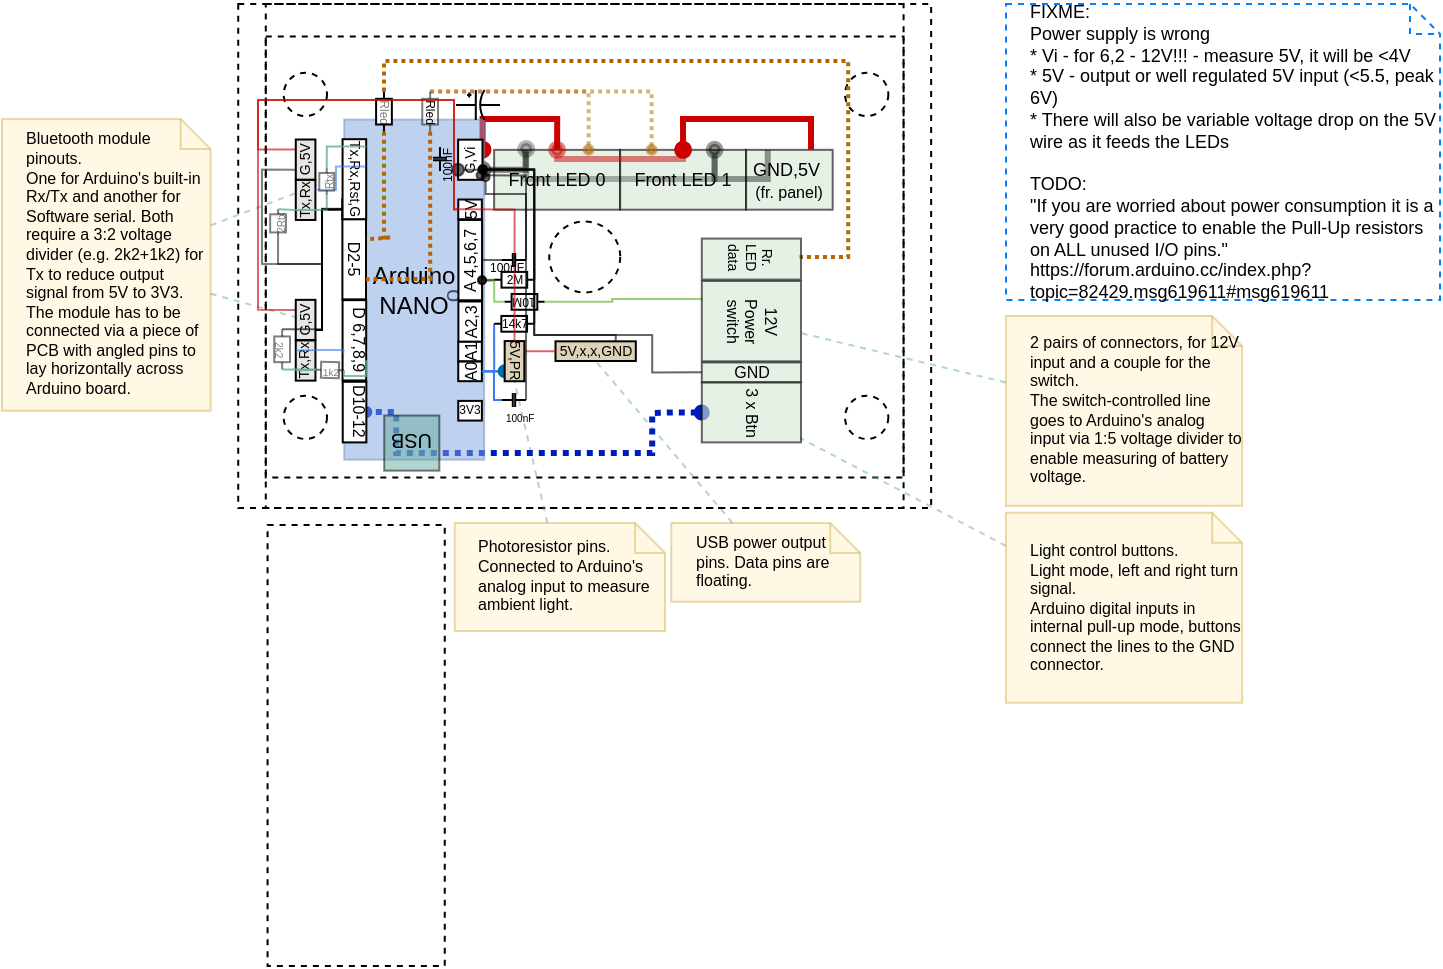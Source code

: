 <mxfile version="11.1.4" type="device"><diagram id="bqsuVgVURw8t9WcjSGgA" name="Page-1"><mxGraphModel dx="650" dy="561" grid="1" gridSize="10" guides="1" tooltips="1" connect="1" arrows="1" fold="1" page="1" pageScale="1" pageWidth="400" pageHeight="300" math="0" shadow="0"><root><mxCell id="0"/><mxCell id="gMBKpRjsZe3khgegW_5v-1" value="Package" style="locked=1;" parent="0"/><mxCell id="gMBKpRjsZe3khgegW_5v-2" value="" style="rounded=0;whiteSpace=wrap;html=1;shadow=0;glass=0;fillColor=none;dashed=1;movable=1;resizable=1;rotatable=1;deletable=1;editable=1;connectable=1;fontStyle=0" parent="gMBKpRjsZe3khgegW_5v-1" vertex="1"><mxGeometry x="158.113" y="40.002" width="346.456" height="251.968" as="geometry"/></mxCell><mxCell id="gMBKpRjsZe3khgegW_5v-3" value="" style="rounded=0;whiteSpace=wrap;html=1;shadow=0;glass=0;fillColor=none;dashed=1;movable=1;resizable=1;rotatable=1;deletable=1;editable=1;connectable=1;fontStyle=0" parent="gMBKpRjsZe3khgegW_5v-1" vertex="1"><mxGeometry x="171.89" y="56.25" width="318.897" height="220.472" as="geometry"/></mxCell><mxCell id="gMBKpRjsZe3khgegW_5v-4" value="" style="rounded=0;whiteSpace=wrap;html=1;shadow=0;glass=0;fillColor=none;dashed=1;movable=1;resizable=1;rotatable=1;deletable=1;editable=1;connectable=1;fontStyle=0" parent="gMBKpRjsZe3khgegW_5v-1" vertex="1"><mxGeometry x="171.89" y="40" width="318.9" height="251.968" as="geometry"/></mxCell><mxCell id="gMBKpRjsZe3khgegW_5v-5" value="" style="ellipse;whiteSpace=wrap;html=1;aspect=fixed;fontSize=10;dashed=1;fillColor=none;" parent="gMBKpRjsZe3khgegW_5v-1" vertex="1"><mxGeometry x="313.621" y="148.736" width="35.496" height="35.49" as="geometry"/></mxCell><mxCell id="gMBKpRjsZe3khgegW_5v-6" value="" style="ellipse;whiteSpace=wrap;html=1;aspect=fixed;fontSize=10;dashed=1;fillColor=none;" parent="gMBKpRjsZe3khgegW_5v-1" vertex="1"><mxGeometry x="180.841" y="235.85" width="21.653" height="21.64" as="geometry"/></mxCell><mxCell id="gMBKpRjsZe3khgegW_5v-7" value="" style="ellipse;whiteSpace=wrap;html=1;aspect=fixed;fontSize=10;dashed=1;fillColor=none;" parent="gMBKpRjsZe3khgegW_5v-1" vertex="1"><mxGeometry x="461.516" y="235.852" width="21.653" height="21.64" as="geometry"/></mxCell><mxCell id="gMBKpRjsZe3khgegW_5v-8" value="" style="ellipse;whiteSpace=wrap;html=1;aspect=fixed;fontSize=10;dashed=1;fillColor=none;" parent="gMBKpRjsZe3khgegW_5v-1" vertex="1"><mxGeometry x="461.518" y="74.375" width="21.653" height="21.64" as="geometry"/></mxCell><mxCell id="gMBKpRjsZe3khgegW_5v-9" value="" style="ellipse;whiteSpace=wrap;html=1;aspect=fixed;fontSize=10;dashed=1;fillColor=none;" parent="gMBKpRjsZe3khgegW_5v-1" vertex="1"><mxGeometry x="180.841" y="74.377" width="21.653" height="21.64" as="geometry"/></mxCell><mxCell id="gMBKpRjsZe3khgegW_5v-10" value="" style="rounded=0;whiteSpace=wrap;html=1;shadow=0;glass=0;fillColor=none;dashed=1;movable=1;resizable=1;rotatable=1;deletable=1;editable=1;connectable=1;fontStyle=0" parent="gMBKpRjsZe3khgegW_5v-1" vertex="1"><mxGeometry x="172.79" y="300.47" width="88.59" height="220.47" as="geometry"/></mxCell><mxCell id="gMBKpRjsZe3khgegW_5v-11" value="Labels" style="" parent="0"/><mxCell id="gMBKpRjsZe3khgegW_5v-12" value="FIXME:&lt;br&gt;Power supply is wrong&lt;br&gt;* Vi - for 6,2 - 12V!!! - measure 5V, it will be &amp;lt;4V&lt;br&gt;* 5V - output or well regulated 5V input (&amp;lt;5.5, peak 6V)&lt;br&gt;* There will also be variable voltage drop on the 5V wire as it feeds the LEDs&lt;br&gt;&lt;br&gt;TODO:&lt;br style=&quot;font-size: 9px&quot;&gt;&quot;If you are worried about power consumption it is a very good practice to enable the Pull-Up resistors on ALL unused I/O pins.&quot;&lt;br style=&quot;font-size: 9px&quot;&gt;https://forum.arduino.cc/index.php?topic=82429.msg619611#msg619611" style="shape=note;size=15;align=left;spacingLeft=10;html=1;whiteSpace=wrap;shadow=0;glass=0;dashed=1;strokeColor=#007FFF;fillColor=none;fontSize=9;" parent="gMBKpRjsZe3khgegW_5v-11" vertex="1"><mxGeometry x="542" y="40" width="217" height="148" as="geometry"/></mxCell><mxCell id="gMBKpRjsZe3khgegW_5v-13" value="&lt;div style=&quot;font-size: 8px&quot;&gt;&lt;font style=&quot;font-size: 8px&quot;&gt;Bluetooth module pinouts.&lt;/font&gt;&lt;/div&gt;&lt;div style=&quot;font-size: 8px&quot;&gt;&lt;font style=&quot;font-size: 8px&quot;&gt;One for Arduino's built-in Rx/Tx and another for Software serial. Both require a 3:2 voltage divider (e.g. 2k2+1k2) for Tx to reduce output signal from 5V to 3V3.&lt;/font&gt;&lt;/div&gt;&lt;div style=&quot;font-size: 8px&quot;&gt;&lt;font style=&quot;font-size: 8px&quot;&gt;The module has to be connected via a piece of PCB with angled pins to lay horizontally across Arduino board.&lt;br&gt;&lt;/font&gt;&lt;/div&gt;" style="shape=note;size=15;align=left;spacingLeft=10;html=1;whiteSpace=wrap;fillColor=#fff2cc;fontSize=5;opacity=50;strokeColor=#d6b656;" parent="gMBKpRjsZe3khgegW_5v-11" vertex="1"><mxGeometry x="40.0" y="97.558" width="104.32" height="145.863" as="geometry"/></mxCell><mxCell id="gMBKpRjsZe3khgegW_5v-14" value="" style="edgeStyle=none;endArrow=none;dashed=1;html=1;strokeColor=#67AB9F;fontSize=5;opacity=50;entryX=0;entryY=1;entryDx=0;entryDy=0;" parent="gMBKpRjsZe3khgegW_5v-11" source="gMBKpRjsZe3khgegW_5v-13" edge="1"><mxGeometry x="1" relative="1" as="geometry"><mxPoint x="206.577" y="127.085" as="targetPoint"/></mxGeometry></mxCell><mxCell id="gMBKpRjsZe3khgegW_5v-15" value="" style="edgeStyle=none;endArrow=none;dashed=1;html=1;strokeColor=#67AB9F;fontSize=5;opacity=50;" parent="gMBKpRjsZe3khgegW_5v-11" source="gMBKpRjsZe3khgegW_5v-13" target="gMBKpRjsZe3khgegW_5v-85" edge="1"><mxGeometry x="1" relative="1" as="geometry"><mxPoint x="206.559" y="207.564" as="targetPoint"/></mxGeometry></mxCell><mxCell id="gMBKpRjsZe3khgegW_5v-16" value="&lt;div style=&quot;font-size: 8px&quot;&gt;&lt;font style=&quot;font-size: 8px&quot;&gt;USB power output pins. Data pins are &lt;/font&gt;&lt;font style=&quot;font-size: 8px&quot;&gt;&lt;font style=&quot;font-size: 8px&quot;&gt;floating. &lt;/font&gt;&lt;/font&gt;&lt;/div&gt;" style="shape=note;size=15;align=left;spacingLeft=10;html=1;whiteSpace=wrap;fillColor=#fff2cc;fontSize=5;opacity=50;strokeColor=#d6b656;" parent="gMBKpRjsZe3khgegW_5v-11" vertex="1"><mxGeometry x="374.64" y="299.5" width="94.48" height="39.37" as="geometry"/></mxCell><mxCell id="gMBKpRjsZe3khgegW_5v-17" value="" style="edgeStyle=none;endArrow=none;dashed=1;html=1;strokeColor=#67AB9F;fontSize=5;opacity=50;entryX=0.5;entryY=0;entryDx=0;entryDy=0;" parent="gMBKpRjsZe3khgegW_5v-11" source="gMBKpRjsZe3khgegW_5v-16" target="gMBKpRjsZe3khgegW_5v-90" edge="1"><mxGeometry x="1" relative="1" as="geometry"><mxPoint x="216.401" y="217.406" as="targetPoint"/><mxPoint x="154.163" y="189.475" as="sourcePoint"/></mxGeometry></mxCell><mxCell id="gMBKpRjsZe3khgegW_5v-18" value="&lt;font style=&quot;font-size: 8px&quot;&gt;Photoresistor pins. &lt;/font&gt;&lt;br&gt;&lt;font style=&quot;font-size: 8px&quot;&gt;Connected to Arduino's analog input to measure ambient light.&lt;/font&gt;" style="shape=note;size=15;align=left;spacingLeft=10;html=1;whiteSpace=wrap;fillColor=#fff2cc;fontSize=5;opacity=50;strokeColor=#d6b656;" parent="gMBKpRjsZe3khgegW_5v-11" vertex="1"><mxGeometry x="266.38" y="299.5" width="105.12" height="53.96" as="geometry"/></mxCell><mxCell id="gMBKpRjsZe3khgegW_5v-19" value="" style="edgeStyle=none;endArrow=none;dashed=1;html=1;strokeColor=#67AB9F;fontSize=5;opacity=50;entryX=0;entryY=0.5;entryDx=0;entryDy=0;" parent="gMBKpRjsZe3khgegW_5v-11" source="gMBKpRjsZe3khgegW_5v-18" target="gMBKpRjsZe3khgegW_5v-80" edge="1"><mxGeometry x="1" relative="1" as="geometry"><mxPoint x="346.667" y="228.349" as="targetPoint"/><mxPoint x="401.794" y="309.342" as="sourcePoint"/></mxGeometry></mxCell><mxCell id="gMBKpRjsZe3khgegW_5v-20" value="&lt;div&gt;&lt;font style=&quot;font-size: 8px&quot;&gt;2 pairs of connectors, for 12V input and a couple for the switch.&lt;/font&gt;&lt;/div&gt;&lt;div&gt;&lt;font style=&quot;font-size: 8px&quot;&gt;The switch-controlled line goes to Arduino's analog input via 1:5 voltage divider to enable measuring of battery voltage.&lt;br&gt;&lt;/font&gt;&lt;/div&gt;" style="shape=note;size=15;align=left;spacingLeft=10;html=1;whiteSpace=wrap;fillColor=#fff2cc;fontSize=8;opacity=50;strokeColor=#d6b656;" parent="gMBKpRjsZe3khgegW_5v-11" vertex="1"><mxGeometry x="541.965" y="195.98" width="118.11" height="94.93" as="geometry"/></mxCell><mxCell id="gMBKpRjsZe3khgegW_5v-21" value="" style="edgeStyle=none;endArrow=none;dashed=1;html=1;strokeColor=#67AB9F;fontSize=5;opacity=50;" parent="gMBKpRjsZe3khgegW_5v-11" source="gMBKpRjsZe3khgegW_5v-20" target="gMBKpRjsZe3khgegW_5v-50" edge="1"><mxGeometry x="1" relative="1" as="geometry"><mxPoint x="426.004" y="176.298" as="targetPoint"/><mxPoint x="341.17" y="99.298" as="sourcePoint"/></mxGeometry></mxCell><mxCell id="gMBKpRjsZe3khgegW_5v-22" value="&lt;div&gt;Light control buttons.&lt;/div&gt;&lt;div&gt;Light mode, left and right turn signal.&lt;/div&gt;&lt;div&gt;Arduino digital inputs in internal pull-up mode, buttons connect the lines to the GND connector.&lt;br&gt;&lt;/div&gt;" style="shape=note;size=15;align=left;spacingLeft=10;html=1;whiteSpace=wrap;fillColor=#fff2cc;fontSize=8;opacity=50;strokeColor=#d6b656;" parent="gMBKpRjsZe3khgegW_5v-11" vertex="1"><mxGeometry x="541.965" y="294.405" width="118.11" height="94.93" as="geometry"/></mxCell><mxCell id="gMBKpRjsZe3khgegW_5v-23" value="" style="edgeStyle=none;endArrow=none;dashed=1;html=1;strokeColor=#67AB9F;fontSize=5;opacity=50;" parent="gMBKpRjsZe3khgegW_5v-11" source="gMBKpRjsZe3khgegW_5v-22" target="gMBKpRjsZe3khgegW_5v-49" edge="1"><mxGeometry x="1" relative="1" as="geometry"><mxPoint x="426.004" y="301.696" as="targetPoint"/><mxPoint x="341.17" y="197.723" as="sourcePoint"/></mxGeometry></mxCell><mxCell id="gMBKpRjsZe3khgegW_5v-24" style="" parent="0"/><mxCell id="gMBKpRjsZe3khgegW_5v-25" value="Front LED 0" style="rounded=0;whiteSpace=wrap;html=1;rotation=0;fontSize=9;opacity=60;fillColor=#D5E8D4;" parent="gMBKpRjsZe3khgegW_5v-24" vertex="1"><mxGeometry x="286.06" y="112.93" width="62.992" height="29.921" as="geometry"/></mxCell><mxCell id="gMBKpRjsZe3khgegW_5v-26" value="Front LED 1" style="rounded=0;whiteSpace=wrap;html=1;rotation=0;fontSize=9;opacity=60;fillColor=#D5E8D4;" parent="gMBKpRjsZe3khgegW_5v-24" vertex="1"><mxGeometry x="349.05" y="112.93" width="62.992" height="29.921" as="geometry"/></mxCell><mxCell id="gMBKpRjsZe3khgegW_5v-27" value="&lt;font style=&quot;font-size: 9px&quot;&gt;&lt;font style=&quot;font-size: 9px&quot;&gt;GND,&lt;/font&gt;5V&amp;nbsp;&lt;/font&gt; &lt;font style=&quot;font-size: 8px&quot;&gt;(fr. panel)&lt;/font&gt;" style="rounded=0;whiteSpace=wrap;html=1;rotation=0;fontSize=9;opacity=60;fillColor=#D5E8D4;" parent="gMBKpRjsZe3khgegW_5v-24" vertex="1"><mxGeometry x="412.042" y="112.92" width="43.307" height="29.921" as="geometry"/></mxCell><mxCell id="gMBKpRjsZe3khgegW_5v-28" style="edgeStyle=orthogonalEdgeStyle;rounded=0;orthogonalLoop=1;jettySize=auto;html=1;exitX=0.25;exitY=0;exitDx=0;exitDy=0;endArrow=oval;endFill=1;strokeColor=#000000;fontSize=10;entryX=0.25;entryY=1;entryDx=0;entryDy=0;opacity=50;strokeWidth=3;" parent="gMBKpRjsZe3khgegW_5v-24" source="gMBKpRjsZe3khgegW_5v-25" target="gMBKpRjsZe3khgegW_5v-45" edge="1"><mxGeometry relative="1" as="geometry"><mxPoint x="235.102" y="72.222" as="targetPoint"/><mxPoint x="264.723" y="98.144" as="sourcePoint"/><Array as="points"><mxPoint x="302.11" y="122.5"/></Array></mxGeometry></mxCell><mxCell id="gMBKpRjsZe3khgegW_5v-29" value="" style="edgeStyle=orthogonalEdgeStyle;rounded=0;orthogonalLoop=1;jettySize=auto;html=1;endArrow=oval;endFill=1;fillColor=#f8cecc;strokeColor=#CC0000;entryX=0.75;entryY=1;entryDx=0;entryDy=0;exitX=0.5;exitY=0;exitDx=0;exitDy=0;strokeWidth=3;" parent="gMBKpRjsZe3khgegW_5v-24" source="gMBKpRjsZe3khgegW_5v-25" target="gMBKpRjsZe3khgegW_5v-45" edge="1"><mxGeometry relative="1" as="geometry"><mxPoint x="294.997" y="2.729" as="targetPoint"/><mxPoint x="262.4" y="108.2" as="sourcePoint"/><Array as="points"><mxPoint x="317.11" y="97.5"/><mxPoint x="280.11" y="97.5"/></Array></mxGeometry></mxCell><mxCell id="gMBKpRjsZe3khgegW_5v-30" style="edgeStyle=orthogonalEdgeStyle;rounded=0;orthogonalLoop=1;jettySize=auto;html=1;exitX=0.5;exitY=1;exitDx=0;exitDy=0;entryX=0.5;entryY=1;entryDx=0;entryDy=0;startArrow=oval;startFill=1;endArrow=oval;endFill=1;fillColor=#0050ef;strokeColor=#001DBC;strokeWidth=3;endSize=3;startSize=5;dashed=1;dashPattern=1 1;" parent="gMBKpRjsZe3khgegW_5v-24" source="gMBKpRjsZe3khgegW_5v-49" target="gMBKpRjsZe3khgegW_5v-41" edge="1"><mxGeometry relative="1" as="geometry"><mxPoint x="1002.37" y="390.7" as="sourcePoint"/><mxPoint x="348.565" y="133.2" as="targetPoint"/><Array as="points"><mxPoint x="376.11" y="244.5"/><mxPoint x="365.11" y="244.5"/><mxPoint x="365.11" y="264.5"/><mxPoint x="237.11" y="264.5"/><mxPoint x="237.11" y="244.5"/><mxPoint x="222.11" y="244.5"/></Array></mxGeometry></mxCell><mxCell id="gMBKpRjsZe3khgegW_5v-31" style="edgeStyle=orthogonalEdgeStyle;rounded=0;orthogonalLoop=1;jettySize=auto;html=1;exitX=0.5;exitY=1;exitDx=0;exitDy=0;endArrow=oval;endFill=1;strokeColor=#006EAF;fontSize=9;fillColor=#1ba1e2;entryX=0.25;entryY=0;entryDx=0;entryDy=0;" parent="gMBKpRjsZe3khgegW_5v-24" source="gMBKpRjsZe3khgegW_5v-37" target="gMBKpRjsZe3khgegW_5v-80" edge="1"><mxGeometry relative="1" as="geometry"><mxPoint x="370.831" y="109.687" as="sourcePoint"/><mxPoint x="345.907" y="251.95" as="targetPoint"/><Array as="points"><mxPoint x="296.11" y="223.5"/><mxPoint x="297.11" y="223.5"/></Array></mxGeometry></mxCell><mxCell id="gMBKpRjsZe3khgegW_5v-32" style="edgeStyle=orthogonalEdgeStyle;rounded=0;orthogonalLoop=1;jettySize=auto;html=1;endArrow=none;endFill=0;strokeColor=#97D077;fontSize=10;entryX=0.25;entryY=1;entryDx=0;entryDy=0;exitX=0;exitY=0.5;exitDx=0;exitDy=0;exitPerimeter=0;" parent="gMBKpRjsZe3khgegW_5v-24" source="gMBKpRjsZe3khgegW_5v-54" target="gMBKpRjsZe3khgegW_5v-50" edge="1"><mxGeometry relative="1" as="geometry"><mxPoint x="392.474" y="157.308" as="targetPoint"/><mxPoint x="412.557" y="169.599" as="sourcePoint"/><Array as="points"><mxPoint x="345.11" y="188.5"/><mxPoint x="345.11" y="187.5"/></Array></mxGeometry></mxCell><mxCell id="gMBKpRjsZe3khgegW_5v-33" value="" style="edgeStyle=orthogonalEdgeStyle;rounded=0;orthogonalLoop=1;jettySize=auto;html=1;startArrow=none;startFill=0;endArrow=none;endFill=0;entryX=0;entryY=0.5;entryDx=0;entryDy=0;exitX=0.5;exitY=0;exitDx=0;exitDy=0;fillColor=#fad7ac;strokeColor=#b46504;entryPerimeter=0;strokeWidth=2;dashed=1;dashPattern=1 1;" parent="gMBKpRjsZe3khgegW_5v-24" source="gMBKpRjsZe3khgegW_5v-48" target="gMBKpRjsZe3khgegW_5v-67" edge="1"><mxGeometry relative="1" as="geometry"><mxPoint x="310.34" y="399.03" as="targetPoint"/><Array as="points"><mxPoint x="463.11" y="166.5"/><mxPoint x="463.11" y="68.5"/><mxPoint x="231.11" y="68.5"/></Array></mxGeometry></mxCell><mxCell id="gMBKpRjsZe3khgegW_5v-34" value="o" style="group;rotation=90;" parent="gMBKpRjsZe3khgegW_5v-24" vertex="1" connectable="0"><mxGeometry x="158.111" y="150.769" width="175.028" height="70.137" as="geometry"/></mxCell><mxCell id="gMBKpRjsZe3khgegW_5v-35" value="Arduino NANO" style="rounded=0;whiteSpace=wrap;html=1;fillColor=#7EA6E0;glass=0;strokeColor=#6c8ebf;shadow=0;rotation=0;opacity=50;" parent="gMBKpRjsZe3khgegW_5v-34" vertex="1"><mxGeometry x="53" y="-53" width="70.0" height="170.078" as="geometry"/></mxCell><mxCell id="gMBKpRjsZe3khgegW_5v-36" value="G" style="rounded=0;whiteSpace=wrap;html=1;rotation=90;fontSize=8;flipV=0;direction=west;" parent="gMBKpRjsZe3khgegW_5v-34" vertex="1"><mxGeometry x="53" y="-14" width="9.842" height="11.811" as="geometry"/></mxCell><mxCell id="gMBKpRjsZe3khgegW_5v-37" value="&lt;div style=&quot;font-size: 8px;&quot;&gt;A0&lt;/div&gt;" style="rounded=0;whiteSpace=wrap;html=1;rotation=270;fontSize=8;" parent="gMBKpRjsZe3khgegW_5v-34" vertex="1"><mxGeometry x="111" y="67" width="9.842" height="11.811" as="geometry"/></mxCell><mxCell id="gMBKpRjsZe3khgegW_5v-38" value="&lt;div style=&quot;font-size: 8px;&quot;&gt;5V&lt;/div&gt;" style="rounded=0;whiteSpace=wrap;html=1;rotation=270;fontSize=8;" parent="gMBKpRjsZe3khgegW_5v-34" vertex="1"><mxGeometry x="111" y="-14" width="9.842" height="11.811" as="geometry"/></mxCell><mxCell id="gMBKpRjsZe3khgegW_5v-39" value="USB" style="rounded=0;whiteSpace=wrap;html=1;fontSize=10;rotation=180;fillColor=#67AB9F;opacity=50;" parent="gMBKpRjsZe3khgegW_5v-34" vertex="1"><mxGeometry x="73" y="95" width="27.559" height="27.559" as="geometry"/></mxCell><mxCell id="gMBKpRjsZe3khgegW_5v-40" value="Tx,Rx,Rst,G" style="rounded=0;whiteSpace=wrap;html=1;rotation=90;fontSize=7;flipV=0;direction=west;" parent="gMBKpRjsZe3khgegW_5v-34" vertex="1"><mxGeometry x="38" y="-29" width="40.157" height="11.81" as="geometry"/></mxCell><mxCell id="gMBKpRjsZe3khgegW_5v-41" value="&lt;div style=&quot;font-size: 8px&quot;&gt;D10-12&lt;br&gt;&lt;/div&gt;" style="rounded=0;whiteSpace=wrap;html=1;rotation=90;fontSize=8;flipV=0;direction=west;verticalAlign=bottom;" parent="gMBKpRjsZe3khgegW_5v-34" vertex="1"><mxGeometry x="43" y="87.37" width="30.315" height="11.811" as="geometry"/></mxCell><mxCell id="gMBKpRjsZe3khgegW_5v-42" value="&lt;div style=&quot;font-size: 8px&quot;&gt;D 6,7,8,9&lt;/div&gt;" style="rounded=0;whiteSpace=wrap;html=1;rotation=90;fontSize=8;flipV=0;direction=west;verticalAlign=bottom;" parent="gMBKpRjsZe3khgegW_5v-34" vertex="1"><mxGeometry x="38" y="51.472" width="40.157" height="11.811" as="geometry"/></mxCell><mxCell id="gMBKpRjsZe3khgegW_5v-43" value="&lt;div style=&quot;font-size: 8px;&quot;&gt;D2-5&lt;/div&gt;" style="rounded=0;whiteSpace=wrap;html=1;rotation=90;fontSize=8;flipV=0;direction=west;" parent="gMBKpRjsZe3khgegW_5v-34" vertex="1"><mxGeometry x="38" y="11" width="40.0" height="11.811" as="geometry"/></mxCell><mxCell id="gMBKpRjsZe3khgegW_5v-44" value="&lt;div style=&quot;font-size: 8px&quot;&gt;A1&lt;/div&gt;" style="rounded=0;whiteSpace=wrap;html=1;rotation=270;fontSize=8;" parent="gMBKpRjsZe3khgegW_5v-34" vertex="1"><mxGeometry x="111" y="57" width="9.842" height="11.811" as="geometry"/></mxCell><mxCell id="gMBKpRjsZe3khgegW_5v-45" value="&lt;div style=&quot;font-size: 7px&quot;&gt;&lt;font style=&quot;font-size: 7px&quot;&gt;&lt;font style=&quot;font-size: 7px&quot;&gt;G,&lt;/font&gt;Vi&lt;/font&gt;&lt;/div&gt;" style="rounded=0;whiteSpace=wrap;html=1;rotation=270;fontSize=8;" parent="gMBKpRjsZe3khgegW_5v-34" vertex="1"><mxGeometry x="106" y="-39" width="20.079" height="12.205" as="geometry"/></mxCell><mxCell id="gMBKpRjsZe3khgegW_5v-46" value="&lt;div style=&quot;font-size: 8px&quot;&gt;A 4,5,6,7&lt;/div&gt;" style="rounded=0;whiteSpace=wrap;html=1;rotation=270;fontSize=8;" parent="gMBKpRjsZe3khgegW_5v-34" vertex="1"><mxGeometry x="95.93" y="11.38" width="40.157" height="11.81" as="geometry"/></mxCell><mxCell id="gMBKpRjsZe3khgegW_5v-47" value="&lt;div&gt;GND&lt;/div&gt;" style="rounded=0;whiteSpace=wrap;html=1;rotation=90;opacity=60;fillColor=#D5E8D4;fontSize=8;flipH=1;direction=west;horizontal=0;" parent="gMBKpRjsZe3khgegW_5v-24" vertex="1"><mxGeometry x="409.782" y="199.356" width="9.842" height="49.606" as="geometry"/></mxCell><mxCell id="gMBKpRjsZe3khgegW_5v-48" value="Rr. LED data" style="rounded=0;whiteSpace=wrap;html=1;rotation=90;fontSize=7;opacity=60;fillColor=#D5E8D4;flipH=1;" parent="gMBKpRjsZe3khgegW_5v-24" vertex="1"><mxGeometry x="404.462" y="142.715" width="20.472" height="49.606" as="geometry"/></mxCell><mxCell id="gMBKpRjsZe3khgegW_5v-49" value="3 x Btn" style="rounded=0;whiteSpace=wrap;html=1;rotation=90;fontSize=8;opacity=60;fillColor=#D5E8D4;flipH=1;" parent="gMBKpRjsZe3khgegW_5v-24" vertex="1"><mxGeometry x="399.742" y="219.432" width="29.921" height="49.606" as="geometry"/></mxCell><mxCell id="gMBKpRjsZe3khgegW_5v-50" value="12V Power switch" style="rounded=0;whiteSpace=wrap;html=1;rotation=90;fontSize=8;opacity=60;fillColor=#D5E8D4;flipH=1;" parent="gMBKpRjsZe3khgegW_5v-24" vertex="1"><mxGeometry x="394.622" y="173.775" width="40.157" height="49.606" as="geometry"/></mxCell><mxCell id="gMBKpRjsZe3khgegW_5v-51" value="" style="edgeStyle=orthogonalEdgeStyle;rounded=0;orthogonalLoop=1;jettySize=auto;html=1;endArrow=oval;endFill=1;fillColor=#f8cecc;strokeColor=#CC0000;entryX=0.5;entryY=0;entryDx=0;entryDy=0;exitX=0.75;exitY=0;exitDx=0;exitDy=0;strokeWidth=3;" parent="gMBKpRjsZe3khgegW_5v-24" source="gMBKpRjsZe3khgegW_5v-27" target="gMBKpRjsZe3khgegW_5v-26" edge="1"><mxGeometry relative="1" as="geometry"><mxPoint x="393.663" y="225.513" as="targetPoint"/><mxPoint x="345.434" y="225.513" as="sourcePoint"/><Array as="points"><mxPoint x="444.11" y="97.5"/><mxPoint x="380.11" y="97.5"/></Array></mxGeometry></mxCell><mxCell id="gMBKpRjsZe3khgegW_5v-52" style="edgeStyle=orthogonalEdgeStyle;rounded=0;orthogonalLoop=1;jettySize=auto;html=1;exitX=0.25;exitY=0;exitDx=0;exitDy=0;endArrow=oval;endFill=1;strokeColor=#000000;fontSize=10;entryX=0.75;entryY=0;entryDx=0;entryDy=0;opacity=40;strokeWidth=3;" parent="gMBKpRjsZe3khgegW_5v-24" source="gMBKpRjsZe3khgegW_5v-27" target="gMBKpRjsZe3khgegW_5v-26" edge="1"><mxGeometry relative="1" as="geometry"><mxPoint x="406.149" y="216.073" as="targetPoint"/><mxPoint x="348.078" y="216.073" as="sourcePoint"/><Array as="points"><mxPoint x="423.11" y="127.5"/><mxPoint x="396.11" y="127.5"/></Array></mxGeometry></mxCell><mxCell id="gMBKpRjsZe3khgegW_5v-53" style="edgeStyle=orthogonalEdgeStyle;rounded=0;orthogonalLoop=1;jettySize=auto;html=1;exitX=0.75;exitY=0;exitDx=0;exitDy=0;endArrow=oval;endFill=1;strokeColor=#000000;fontSize=10;opacity=30;strokeWidth=3;" parent="gMBKpRjsZe3khgegW_5v-24" source="gMBKpRjsZe3khgegW_5v-26" edge="1"><mxGeometry relative="1" as="geometry"><mxPoint x="302.11" y="112.5" as="targetPoint"/><mxPoint x="349.048" y="201.743" as="sourcePoint"/><Array as="points"><mxPoint x="396.11" y="127.5"/><mxPoint x="302.11" y="127.5"/></Array></mxGeometry></mxCell><mxCell id="gMBKpRjsZe3khgegW_5v-54" value="&lt;div style=&quot;font-size: 6px;&quot;&gt;10M&lt;/div&gt;" style="pointerEvents=1;verticalLabelPosition=middle;shadow=0;dashed=0;align=center;fillColor=#ffffff;html=1;verticalAlign=middle;strokeWidth=1;shape=mxgraph.electrical.resistors.resistor_1;rotation=-180;labelPosition=center;fontSize=6;flipV=0;" parent="gMBKpRjsZe3khgegW_5v-24" vertex="1"><mxGeometry x="291.201" y="184.999" width="20.079" height="7.874" as="geometry"/></mxCell><mxCell id="gMBKpRjsZe3khgegW_5v-55" style="edgeStyle=orthogonalEdgeStyle;rounded=0;orthogonalLoop=1;jettySize=auto;html=1;endArrow=none;endFill=0;strokeColor=#97D077;fontSize=10;entryX=0.25;entryY=1;entryDx=0;entryDy=0;exitX=1;exitY=0.5;exitDx=0;exitDy=0;exitPerimeter=0;" parent="gMBKpRjsZe3khgegW_5v-24" source="gMBKpRjsZe3khgegW_5v-54" target="gMBKpRjsZe3khgegW_5v-46" edge="1"><mxGeometry relative="1" as="geometry"><mxPoint x="153.111" y="196.769" as="targetPoint"/><mxPoint x="241.111" y="244.769" as="sourcePoint"/><Array as="points"><mxPoint x="286.11" y="188.5"/><mxPoint x="286.11" y="178.5"/><mxPoint x="280.11" y="178.5"/></Array></mxGeometry></mxCell><mxCell id="gMBKpRjsZe3khgegW_5v-56" value="" style="edgeStyle=orthogonalEdgeStyle;rounded=0;orthogonalLoop=1;jettySize=auto;html=1;startArrow=none;startFill=0;endArrow=oval;endFill=1;entryX=0.75;entryY=0;entryDx=0;entryDy=0;fillColor=#fad7ac;strokeColor=#b46504;exitX=0;exitY=0.5;exitDx=0;exitDy=0;opacity=50;exitPerimeter=0;endSize=4;dashed=1;dashPattern=1 1;strokeWidth=2;" parent="gMBKpRjsZe3khgegW_5v-24" source="gMBKpRjsZe3khgegW_5v-69" target="gMBKpRjsZe3khgegW_5v-25" edge="1"><mxGeometry relative="1" as="geometry"><mxPoint x="453.388" y="147.163" as="targetPoint"/><Array as="points"><mxPoint x="333.11" y="83.5"/></Array><mxPoint x="260.032" y="172.549" as="sourcePoint"/></mxGeometry></mxCell><mxCell id="gMBKpRjsZe3khgegW_5v-57" value="" style="edgeStyle=orthogonalEdgeStyle;rounded=0;orthogonalLoop=1;jettySize=auto;html=1;startArrow=none;startFill=0;endArrow=oval;endFill=1;entryX=0.25;entryY=0;entryDx=0;entryDy=0;fillColor=#fad7ac;strokeColor=#b46504;exitX=0;exitY=0.5;exitDx=0;exitDy=0;opacity=50;exitPerimeter=0;endSize=4;dashed=1;dashPattern=1 1;strokeWidth=2;" parent="gMBKpRjsZe3khgegW_5v-24" source="gMBKpRjsZe3khgegW_5v-69" target="gMBKpRjsZe3khgegW_5v-26" edge="1"><mxGeometry relative="1" as="geometry"><mxPoint x="522.4" y="157.2" as="targetPoint"/><Array as="points"><mxPoint x="365.11" y="83.5"/></Array><mxPoint x="315.442" y="190.616" as="sourcePoint"/></mxGeometry></mxCell><mxCell id="gMBKpRjsZe3khgegW_5v-58" value="&lt;div style=&quot;font-size: 8px&quot;&gt;A2,3&lt;/div&gt;" style="rounded=0;whiteSpace=wrap;html=1;rotation=270;fontSize=8;" parent="gMBKpRjsZe3khgegW_5v-24" vertex="1"><mxGeometry x="264.06" y="192.87" width="20.079" height="11.81" as="geometry"/></mxCell><mxCell id="gMBKpRjsZe3khgegW_5v-59" value="2M" style="pointerEvents=1;verticalLabelPosition=middle;shadow=0;dashed=0;align=center;fillColor=#ffffff;html=1;verticalAlign=middle;strokeWidth=1;shape=mxgraph.electrical.resistors.resistor_1;rotation=0;labelPosition=center;fontSize=6;" parent="gMBKpRjsZe3khgegW_5v-24" vertex="1"><mxGeometry x="286.143" y="173.957" width="20.079" height="7.874" as="geometry"/></mxCell><mxCell id="gMBKpRjsZe3khgegW_5v-60" style="edgeStyle=orthogonalEdgeStyle;rounded=0;orthogonalLoop=1;jettySize=auto;html=1;endArrow=oval;endFill=1;strokeColor=#000000;fontSize=10;entryX=0.25;entryY=1;entryDx=0;entryDy=0;exitX=0;exitY=0.5;exitDx=0;exitDy=0;exitPerimeter=0;opacity=60;endSize=4;" parent="gMBKpRjsZe3khgegW_5v-24" source="gMBKpRjsZe3khgegW_5v-59" target="gMBKpRjsZe3khgegW_5v-46" edge="1"><mxGeometry relative="1" as="geometry"><mxPoint x="253.111" y="327.769" as="targetPoint"/><mxPoint x="294.111" y="274.769" as="sourcePoint"/><Array as="points"><mxPoint x="280.11" y="177.5"/></Array></mxGeometry></mxCell><mxCell id="gMBKpRjsZe3khgegW_5v-61" style="edgeStyle=orthogonalEdgeStyle;rounded=0;orthogonalLoop=1;jettySize=auto;html=1;endArrow=none;endFill=0;strokeColor=#3D7AF5;fontSize=10;entryX=0;entryY=0.5;entryDx=0;entryDy=0;entryPerimeter=0;exitX=0.5;exitY=1;exitDx=0;exitDy=0;" parent="gMBKpRjsZe3khgegW_5v-24" source="gMBKpRjsZe3khgegW_5v-37" target="gMBKpRjsZe3khgegW_5v-63" edge="1"><mxGeometry relative="1" as="geometry"><mxPoint x="273.111" y="134.769" as="targetPoint"/><mxPoint x="522.11" y="166.5" as="sourcePoint"/><Array as="points"><mxPoint x="286.11" y="223.5"/></Array></mxGeometry></mxCell><mxCell id="gMBKpRjsZe3khgegW_5v-62" style="edgeStyle=orthogonalEdgeStyle;rounded=0;orthogonalLoop=1;jettySize=auto;html=1;endArrow=oval;endFill=1;strokeColor=#000000;fontSize=10;entryX=0.25;entryY=0;entryDx=0;entryDy=0;exitX=1;exitY=0.5;exitDx=0;exitDy=0;exitPerimeter=0;opacity=60;" parent="gMBKpRjsZe3khgegW_5v-24" source="gMBKpRjsZe3khgegW_5v-59" target="gMBKpRjsZe3khgegW_5v-45" edge="1"><mxGeometry relative="1" as="geometry"><mxPoint x="248.529" y="138.33" as="targetPoint"/><mxPoint x="237.048" y="135.058" as="sourcePoint"/><Array as="points"><mxPoint x="306.11" y="134.5"/><mxPoint x="306.11" y="122.5"/></Array></mxGeometry></mxCell><mxCell id="gMBKpRjsZe3khgegW_5v-63" value="&lt;div&gt;14k7&lt;/div&gt;" style="pointerEvents=1;verticalLabelPosition=middle;shadow=0;dashed=0;align=center;fillColor=#ffffff;html=1;verticalAlign=middle;strokeWidth=1;shape=mxgraph.electrical.resistors.resistor_1;rotation=0;labelPosition=center;fontSize=6;" parent="gMBKpRjsZe3khgegW_5v-24" vertex="1"><mxGeometry x="286.063" y="195.977" width="20.079" height="7.874" as="geometry"/></mxCell><mxCell id="gMBKpRjsZe3khgegW_5v-64" style="edgeStyle=orthogonalEdgeStyle;rounded=0;orthogonalLoop=1;jettySize=auto;html=1;endArrow=oval;endFill=1;strokeColor=#000000;fontSize=10;entryX=0.25;entryY=1;entryDx=0;entryDy=0;exitX=1;exitY=0.5;exitDx=0;exitDy=0;exitPerimeter=0;opacity=60;endSize=4;" parent="gMBKpRjsZe3khgegW_5v-24" source="gMBKpRjsZe3khgegW_5v-63" target="gMBKpRjsZe3khgegW_5v-45" edge="1"><mxGeometry relative="1" as="geometry"><mxPoint x="337.112" y="197.385" as="targetPoint"/><mxPoint x="325.63" y="194.113" as="sourcePoint"/><Array as="points"><mxPoint x="306.11" y="122.5"/></Array></mxGeometry></mxCell><mxCell id="gMBKpRjsZe3khgegW_5v-65" value="" style="edgeStyle=orthogonalEdgeStyle;rounded=0;orthogonalLoop=1;jettySize=auto;html=1;endArrow=oval;endFill=1;fillColor=#f8cecc;strokeColor=#CC0000;entryX=0.5;entryY=0;entryDx=0;entryDy=0;opacity=50;strokeWidth=3;exitX=0.5;exitY=0;exitDx=0;exitDy=0;" parent="gMBKpRjsZe3khgegW_5v-24" source="gMBKpRjsZe3khgegW_5v-26" target="gMBKpRjsZe3khgegW_5v-25" edge="1"><mxGeometry relative="1" as="geometry"><mxPoint x="408.606" y="90.38" as="targetPoint"/><mxPoint x="384.11" y="102.5" as="sourcePoint"/><Array as="points"><mxPoint x="380.11" y="117.5"/><mxPoint x="317.11" y="117.5"/></Array></mxGeometry></mxCell><mxCell id="gMBKpRjsZe3khgegW_5v-66" value="3V3" style="rounded=0;whiteSpace=wrap;html=1;rotation=90;fontSize=6;horizontal=0;flipV=0;" parent="gMBKpRjsZe3khgegW_5v-24" vertex="1"><mxGeometry x="269.111" y="237.454" width="9.842" height="11.811" as="geometry"/></mxCell><mxCell id="gMBKpRjsZe3khgegW_5v-67" value="&lt;div&gt;Rled&lt;/div&gt;" style="pointerEvents=1;verticalLabelPosition=middle;shadow=0;dashed=0;align=center;fillColor=#ffffff;html=1;verticalAlign=middle;strokeWidth=1;shape=mxgraph.electrical.resistors.resistor_1;rotation=90;labelPosition=center;fontSize=6;textOpacity=50;" parent="gMBKpRjsZe3khgegW_5v-24" vertex="1"><mxGeometry x="220.951" y="89.899" width="20.079" height="7.874" as="geometry"/></mxCell><mxCell id="gMBKpRjsZe3khgegW_5v-68" value="" style="edgeStyle=orthogonalEdgeStyle;rounded=0;orthogonalLoop=1;jettySize=auto;html=1;startArrow=none;startFill=0;endArrow=none;endFill=0;strokeColor=#b46504;entryX=0.75;entryY=1;entryDx=0;entryDy=0;exitX=1;exitY=0.5;exitDx=0;exitDy=0;fillColor=#fad7ac;exitPerimeter=0;strokeWidth=2;dashed=1;dashPattern=1 1;" parent="gMBKpRjsZe3khgegW_5v-24" source="gMBKpRjsZe3khgegW_5v-67" target="gMBKpRjsZe3khgegW_5v-43" edge="1"><mxGeometry relative="1" as="geometry"><mxPoint x="231.859" y="187.517" as="targetPoint"/><mxPoint x="253.873" y="189.679" as="sourcePoint"/><Array as="points"><mxPoint x="234.111" y="156.769"/><mxPoint x="237.111" y="156.769"/></Array></mxGeometry></mxCell><mxCell id="gMBKpRjsZe3khgegW_5v-69" value="Rled" style="pointerEvents=1;verticalLabelPosition=middle;shadow=0;dashed=0;align=center;fillColor=#ffffff;html=1;verticalAlign=middle;strokeWidth=1;shape=mxgraph.electrical.resistors.resistor_1;rotation=90;labelPosition=center;fontSize=6;opacity=50;" parent="gMBKpRjsZe3khgegW_5v-24" vertex="1"><mxGeometry x="244.031" y="89.894" width="20.079" height="7.874" as="geometry"/></mxCell><mxCell id="gMBKpRjsZe3khgegW_5v-70" value="" style="edgeStyle=orthogonalEdgeStyle;rounded=0;orthogonalLoop=1;jettySize=auto;html=1;startArrow=none;startFill=0;endArrow=none;endFill=0;strokeColor=#b46504;entryX=0.25;entryY=1;entryDx=0;entryDy=0;exitX=1;exitY=0.5;exitDx=0;exitDy=0;fillColor=#fad7ac;exitPerimeter=0;dashed=1;dashPattern=1 1;strokeWidth=2;" parent="gMBKpRjsZe3khgegW_5v-24" source="gMBKpRjsZe3khgegW_5v-69" target="gMBKpRjsZe3khgegW_5v-43" edge="1"><mxGeometry relative="1" as="geometry"><mxPoint x="306.139" y="152.516" as="targetPoint"/><mxPoint x="619.45" y="50.725" as="sourcePoint"/><Array as="points"><mxPoint x="246.11" y="177.5"/><mxPoint x="247.11" y="177.5"/></Array></mxGeometry></mxCell><mxCell id="gMBKpRjsZe3khgegW_5v-71" value="" style="edgeStyle=orthogonalEdgeStyle;rounded=0;orthogonalLoop=1;jettySize=auto;html=1;endArrow=none;endFill=0;fillColor=#f8cecc;strokeColor=#CC0000;entryX=0.25;entryY=1;entryDx=0;entryDy=0;exitX=0.5;exitY=0;exitDx=0;exitDy=0;opacity=60;" parent="gMBKpRjsZe3khgegW_5v-24" source="gMBKpRjsZe3khgegW_5v-38" target="gMBKpRjsZe3khgegW_5v-74" edge="1"><mxGeometry relative="1" as="geometry"><mxPoint x="277.969" y="152.517" as="targetPoint"/><mxPoint x="386.238" y="215.667" as="sourcePoint"/><Array as="points"><mxPoint x="266" y="143"/><mxPoint x="266" y="88"/><mxPoint x="168" y="88"/><mxPoint x="168" y="113"/></Array></mxGeometry></mxCell><mxCell id="gMBKpRjsZe3khgegW_5v-72" value="Tx,Rx" style="rounded=0;whiteSpace=wrap;html=1;rotation=270;fontSize=7;flipV=0;direction=west;fillColor=#E6E6E6;" parent="gMBKpRjsZe3khgegW_5v-24" vertex="1"><mxGeometry x="181.753" y="133.032" width="20.079" height="9.811" as="geometry"/></mxCell><mxCell id="gMBKpRjsZe3khgegW_5v-73" value="" style="edgeStyle=orthogonalEdgeStyle;rounded=0;orthogonalLoop=1;jettySize=auto;html=1;endArrow=none;endFill=0;fillColor=#f8cecc;strokeColor=#CC0000;entryX=0.5;entryY=0;entryDx=0;entryDy=0;exitX=0.25;exitY=1;exitDx=0;exitDy=0;opacity=60;" parent="gMBKpRjsZe3khgegW_5v-24" source="gMBKpRjsZe3khgegW_5v-85" target="gMBKpRjsZe3khgegW_5v-38" edge="1"><mxGeometry relative="1" as="geometry"><mxPoint x="70.746" y="127.78" as="targetPoint"/><mxPoint x="186.89" y="190.23" as="sourcePoint"/><Array as="points"><mxPoint x="168" y="193"/><mxPoint x="168" y="88"/><mxPoint x="266" y="88"/><mxPoint x="266" y="143"/></Array></mxGeometry></mxCell><mxCell id="gMBKpRjsZe3khgegW_5v-74" value="G,5V" style="rounded=0;whiteSpace=wrap;html=1;rotation=270;fontSize=7;flipV=0;direction=west;fillColor=#E6E6E6;" parent="gMBKpRjsZe3khgegW_5v-24" vertex="1"><mxGeometry x="181.758" y="112.889" width="20.079" height="9.811" as="geometry"/></mxCell><mxCell id="gMBKpRjsZe3khgegW_5v-75" style="edgeStyle=orthogonalEdgeStyle;rounded=0;orthogonalLoop=1;jettySize=auto;html=1;endArrow=none;endFill=0;strokeColor=#000000;fontSize=10;entryX=0.122;entryY=-0.008;entryDx=0;entryDy=0;exitX=0.75;exitY=1;exitDx=0;exitDy=0;entryPerimeter=0;opacity=50;" parent="gMBKpRjsZe3khgegW_5v-24" source="gMBKpRjsZe3khgegW_5v-74" target="gMBKpRjsZe3khgegW_5v-40" edge="1"><mxGeometry relative="1" as="geometry"><mxPoint x="79.373" y="157.791" as="targetPoint"/><mxPoint x="129.938" y="152.264" as="sourcePoint"/><Array as="points"><mxPoint x="170" y="123"/><mxPoint x="170" y="170"/><mxPoint x="200" y="170"/><mxPoint x="200" y="143"/></Array></mxGeometry></mxCell><mxCell id="gMBKpRjsZe3khgegW_5v-76" style="edgeStyle=orthogonalEdgeStyle;rounded=0;orthogonalLoop=1;jettySize=auto;html=1;endArrow=none;endFill=0;strokeColor=#000000;fontSize=10;entryX=0.75;entryY=0;entryDx=0;entryDy=0;exitX=0.5;exitY=0;exitDx=0;exitDy=0;" parent="gMBKpRjsZe3khgegW_5v-24" source="gMBKpRjsZe3khgegW_5v-36" target="gMBKpRjsZe3khgegW_5v-85" edge="1"><mxGeometry relative="1" as="geometry"><mxPoint x="136.372" y="219.65" as="targetPoint"/><mxPoint x="137.37" y="142.684" as="sourcePoint"/><Array as="points"><mxPoint x="200" y="143"/><mxPoint x="200" y="203"/></Array></mxGeometry></mxCell><mxCell id="gMBKpRjsZe3khgegW_5v-78" value="" style="edgeStyle=orthogonalEdgeStyle;rounded=0;orthogonalLoop=1;jettySize=auto;html=1;endArrow=none;endFill=0;fillColor=#f8cecc;strokeColor=#3D7AF5;entryX=0.25;entryY=0;entryDx=0;entryDy=0;exitX=0.661;exitY=0.989;exitDx=0;exitDy=0;opacity=60;exitPerimeter=0;" parent="gMBKpRjsZe3khgegW_5v-24" source="gMBKpRjsZe3khgegW_5v-40" target="gMBKpRjsZe3khgegW_5v-72" edge="1"><mxGeometry relative="1" as="geometry"><mxPoint x="138.421" y="122.163" as="targetPoint"/><mxPoint x="150.827" y="137.104" as="sourcePoint"/><Array as="points"><mxPoint x="207" y="121"/><mxPoint x="207" y="133"/></Array></mxGeometry></mxCell><mxCell id="gMBKpRjsZe3khgegW_5v-79" style="edgeStyle=orthogonalEdgeStyle;rounded=0;orthogonalLoop=1;jettySize=auto;html=1;endArrow=oval;endFill=1;strokeColor=#000000;fontSize=10;entryX=0.25;entryY=1;entryDx=0;entryDy=0;opacity=60;endSize=4;exitX=0.5;exitY=0;exitDx=0;exitDy=0;" parent="gMBKpRjsZe3khgegW_5v-24" source="gMBKpRjsZe3khgegW_5v-47" target="gMBKpRjsZe3khgegW_5v-45" edge="1"><mxGeometry relative="1" as="geometry"><mxPoint x="290.095" y="132.734" as="targetPoint"/><mxPoint x="335.11" y="196.5" as="sourcePoint"/><Array as="points"><mxPoint x="365.11" y="223.5"/><mxPoint x="365.11" y="205.5"/><mxPoint x="306.11" y="205.5"/><mxPoint x="306.11" y="122.5"/></Array></mxGeometry></mxCell><mxCell id="gMBKpRjsZe3khgegW_5v-80" value="5V,PR" style="rounded=0;whiteSpace=wrap;html=1;rotation=90;fontSize=7;flipV=0;direction=west;fillColor=#DED2B6;" parent="gMBKpRjsZe3khgegW_5v-24" vertex="1"><mxGeometry x="286.218" y="213.664" width="20.079" height="9.842" as="geometry"/></mxCell><mxCell id="gMBKpRjsZe3khgegW_5v-81" value="" style="edgeStyle=orthogonalEdgeStyle;rounded=0;orthogonalLoop=1;jettySize=auto;html=1;endArrow=none;endFill=0;fillColor=#f8cecc;strokeColor=#CC0000;entryX=0.5;entryY=0;entryDx=0;entryDy=0;exitX=1;exitY=0.5;exitDx=0;exitDy=0;opacity=60;" parent="gMBKpRjsZe3khgegW_5v-24" source="gMBKpRjsZe3khgegW_5v-80" target="gMBKpRjsZe3khgegW_5v-38" edge="1"><mxGeometry relative="1" as="geometry"><mxPoint x="290.095" y="122.694" as="targetPoint"/><mxPoint x="326.422" y="147.163" as="sourcePoint"/><Array as="points"><mxPoint x="296.11" y="142.5"/></Array></mxGeometry></mxCell><mxCell id="gMBKpRjsZe3khgegW_5v-82" value="2k2" style="pointerEvents=1;verticalLabelPosition=middle;shadow=0;dashed=0;align=center;fillColor=#ffffff;html=1;verticalAlign=middle;strokeWidth=1;shape=mxgraph.electrical.resistors.resistor_1;rotation=90;labelPosition=center;fontSize=5;textOpacity=50;opacity=50;" parent="gMBKpRjsZe3khgegW_5v-24" vertex="1"><mxGeometry x="170.031" y="208.719" width="20.079" height="7.874" as="geometry"/></mxCell><mxCell id="gMBKpRjsZe3khgegW_5v-83" value="&lt;div style=&quot;font-size: 5px&quot;&gt;1k2&lt;/div&gt;" style="pointerEvents=1;verticalLabelPosition=middle;shadow=0;dashed=0;align=center;fillColor=#ffffff;html=1;verticalAlign=middle;strokeWidth=1;shape=mxgraph.electrical.resistors.resistor_1;rotation=1;labelPosition=center;fontSize=5;textOpacity=50;opacity=50;" parent="gMBKpRjsZe3khgegW_5v-24" vertex="1"><mxGeometry x="197" y="219" width="14" height="8" as="geometry"/></mxCell><mxCell id="gMBKpRjsZe3khgegW_5v-84" value="" style="group" parent="gMBKpRjsZe3khgegW_5v-24" vertex="1" connectable="0"><mxGeometry x="185.89" y="189.218" width="11.811" height="39.764" as="geometry"/></mxCell><mxCell id="gMBKpRjsZe3khgegW_5v-85" value="G,5V" style="rounded=0;whiteSpace=wrap;html=1;rotation=270;fontSize=7;flipV=0;direction=west;fillColor=#E6E6E6;" parent="gMBKpRjsZe3khgegW_5v-84" vertex="1"><mxGeometry x="-4.134" y="3.819" width="20.079" height="9.842" as="geometry"/></mxCell><mxCell id="gMBKpRjsZe3khgegW_5v-86" value="Tx,Rx" style="rounded=0;whiteSpace=wrap;html=1;rotation=270;fontSize=7;flipV=0;direction=west;fillColor=#E6E6E6;" parent="gMBKpRjsZe3khgegW_5v-84" vertex="1"><mxGeometry x="-4.134" y="24.134" width="20.079" height="9.842" as="geometry"/></mxCell><mxCell id="gMBKpRjsZe3khgegW_5v-87" style="edgeStyle=orthogonalEdgeStyle;rounded=0;orthogonalLoop=1;jettySize=auto;html=1;endArrow=none;endFill=0;strokeColor=#000000;fontSize=10;entryX=0;entryY=0.5;entryDx=0;entryDy=0;exitX=0.126;exitY=0.006;exitDx=0;exitDy=0;entryPerimeter=0;opacity=60;exitPerimeter=0;" parent="gMBKpRjsZe3khgegW_5v-24" source="gMBKpRjsZe3khgegW_5v-40" target="gMBKpRjsZe3khgegW_5v-82" edge="1"><mxGeometry relative="1" as="geometry"><mxPoint x="185.89" y="213.923" as="targetPoint"/><mxPoint x="210.284" y="137.714" as="sourcePoint"/><Array as="points"><mxPoint x="200" y="143"/><mxPoint x="200" y="203"/></Array></mxGeometry></mxCell><mxCell id="gMBKpRjsZe3khgegW_5v-88" value="" style="edgeStyle=orthogonalEdgeStyle;rounded=0;orthogonalLoop=1;jettySize=auto;html=1;endArrow=none;endFill=0;fillColor=#f8cecc;strokeColor=#67AB9F;entryX=0.75;entryY=0;entryDx=0;entryDy=0;exitX=1;exitY=0.5;exitDx=0;exitDy=0;exitPerimeter=0;opacity=80;" parent="gMBKpRjsZe3khgegW_5v-24" source="gMBKpRjsZe3khgegW_5v-82" target="gMBKpRjsZe3khgegW_5v-86" edge="1"><mxGeometry relative="1" as="geometry"><mxPoint x="206.546" y="153.342" as="targetPoint"/><mxPoint x="220.127" y="137.517" as="sourcePoint"/><Array as="points"><mxPoint x="197" y="223"/><mxPoint x="197" y="223"/></Array></mxGeometry></mxCell><mxCell id="gMBKpRjsZe3khgegW_5v-89" value="" style="edgeStyle=orthogonalEdgeStyle;rounded=0;orthogonalLoop=1;jettySize=auto;html=1;endArrow=none;endFill=0;fillColor=#f8cecc;strokeColor=#67AB9F;entryX=1;entryY=0.5;entryDx=0;entryDy=0;exitX=0.25;exitY=1;exitDx=0;exitDy=0;opacity=80;entryPerimeter=0;" parent="gMBKpRjsZe3khgegW_5v-24" source="gMBKpRjsZe3khgegW_5v-42" target="gMBKpRjsZe3khgegW_5v-83" edge="1"><mxGeometry relative="1" as="geometry"><mxPoint x="207.543" y="214.119" as="targetPoint"/><mxPoint x="213.913" y="220.381" as="sourcePoint"/><Array as="points"><mxPoint x="222" y="226"/></Array></mxGeometry></mxCell><mxCell id="gMBKpRjsZe3khgegW_5v-90" value="5V,x,x,GND" style="rounded=0;whiteSpace=wrap;html=1;rotation=0;fontSize=7;flipV=0;direction=west;fillColor=#DED2B6;" parent="gMBKpRjsZe3khgegW_5v-24" vertex="1"><mxGeometry x="316.746" y="208.664" width="40.157" height="9.842" as="geometry"/></mxCell><mxCell id="gMBKpRjsZe3khgegW_5v-91" value="" style="edgeStyle=orthogonalEdgeStyle;rounded=0;orthogonalLoop=1;jettySize=auto;html=1;endArrow=none;endFill=0;fillColor=#f8cecc;strokeColor=#CC0000;entryX=1;entryY=0.5;entryDx=0;entryDy=0;exitX=0.75;exitY=1;exitDx=0;exitDy=0;opacity=60;" parent="gMBKpRjsZe3khgegW_5v-24" source="gMBKpRjsZe3khgegW_5v-80" target="gMBKpRjsZe3khgegW_5v-90" edge="1"><mxGeometry relative="1" as="geometry"><mxPoint x="277.969" y="152.517" as="targetPoint"/><mxPoint x="306.1" y="218.389" as="sourcePoint"/><Array as="points"><mxPoint x="317.11" y="213.5"/><mxPoint x="317.11" y="213.5"/></Array></mxGeometry></mxCell><mxCell id="gMBKpRjsZe3khgegW_5v-92" style="edgeStyle=orthogonalEdgeStyle;rounded=0;orthogonalLoop=1;jettySize=auto;html=1;endArrow=oval;endFill=1;strokeColor=#000000;fontSize=10;entryX=0.25;entryY=1;entryDx=0;entryDy=0;opacity=60;endSize=4;exitX=0.25;exitY=1;exitDx=0;exitDy=0;" parent="gMBKpRjsZe3khgegW_5v-24" source="gMBKpRjsZe3khgegW_5v-90" target="gMBKpRjsZe3khgegW_5v-45" edge="1"><mxGeometry relative="1" as="geometry"><mxPoint x="290.095" y="132.734" as="targetPoint"/><mxPoint x="386.243" y="233.002" as="sourcePoint"/><Array as="points"><mxPoint x="347.11" y="205.5"/><mxPoint x="306.11" y="205.5"/><mxPoint x="306.11" y="122.5"/><mxPoint x="280.11" y="122.5"/></Array></mxGeometry></mxCell><mxCell id="gMBKpRjsZe3khgegW_5v-93" value="2Rtx" style="pointerEvents=1;verticalLabelPosition=middle;shadow=0;dashed=0;align=center;fillColor=#ffffff;html=1;verticalAlign=middle;strokeWidth=1;shape=mxgraph.electrical.resistors.resistor_1;rotation=270;labelPosition=center;fontSize=5;textOpacity=50;opacity=50;" parent="gMBKpRjsZe3khgegW_5v-24" vertex="1"><mxGeometry x="170.951" y="145.742" width="14.173" height="7.874" as="geometry"/></mxCell><mxCell id="gMBKpRjsZe3khgegW_5v-94" value="&lt;div style=&quot;font-size: 5px;&quot;&gt;Rtx&lt;/div&gt;" style="pointerEvents=1;verticalLabelPosition=middle;shadow=0;dashed=0;align=center;fillColor=#ffffff;html=1;verticalAlign=middle;strokeWidth=1;shape=mxgraph.electrical.resistors.resistor_1;rotation=-90;labelPosition=center;fontSize=5;textOpacity=50;opacity=50;" parent="gMBKpRjsZe3khgegW_5v-24" vertex="1"><mxGeometry x="195.48" y="125.17" width="13.779" height="7.45" as="geometry"/></mxCell><mxCell id="gMBKpRjsZe3khgegW_5v-95" value="" style="edgeStyle=orthogonalEdgeStyle;rounded=0;orthogonalLoop=1;jettySize=auto;html=1;endArrow=none;endFill=0;fillColor=#f8cecc;strokeColor=#67AB9F;entryX=0.75;entryY=1;entryDx=0;entryDy=0;exitX=1;exitY=0.5;exitDx=0;exitDy=0;exitPerimeter=0;opacity=80;" parent="gMBKpRjsZe3khgegW_5v-24" source="gMBKpRjsZe3khgegW_5v-93" target="gMBKpRjsZe3khgegW_5v-72" edge="1"><mxGeometry relative="1" as="geometry"><mxPoint x="185.89" y="135.379" as="targetPoint"/><mxPoint x="220.127" y="68.619" as="sourcePoint"/><Array as="points"><mxPoint x="179" y="143"/></Array></mxGeometry></mxCell><mxCell id="gMBKpRjsZe3khgegW_5v-96" value="" style="edgeStyle=orthogonalEdgeStyle;rounded=0;orthogonalLoop=1;jettySize=auto;html=1;endArrow=none;endFill=0;fillColor=#f8cecc;strokeColor=#67AB9F;entryX=1;entryY=0.5;entryDx=0;entryDy=0;exitX=0.91;exitY=1.003;exitDx=0;exitDy=0;opacity=80;entryPerimeter=0;exitPerimeter=0;" parent="gMBKpRjsZe3khgegW_5v-24" source="gMBKpRjsZe3khgegW_5v-40" target="gMBKpRjsZe3khgegW_5v-94" edge="1"><mxGeometry relative="1" as="geometry"><mxPoint x="207.543" y="145.222" as="targetPoint"/><mxPoint x="222.095" y="149.289" as="sourcePoint"/><Array as="points"><mxPoint x="202" y="111"/></Array></mxGeometry></mxCell><mxCell id="gMBKpRjsZe3khgegW_5v-97" value="" style="edgeStyle=orthogonalEdgeStyle;rounded=0;orthogonalLoop=1;jettySize=auto;html=1;endArrow=none;endFill=0;fillColor=#f8cecc;strokeColor=#67AB9F;entryX=0.75;entryY=1;entryDx=0;entryDy=0;exitX=0;exitY=0.5;exitDx=0;exitDy=0;opacity=80;exitPerimeter=0;" parent="gMBKpRjsZe3khgegW_5v-24" source="gMBKpRjsZe3khgegW_5v-94" target="gMBKpRjsZe3khgegW_5v-72" edge="1"><mxGeometry relative="1" as="geometry"><mxPoint x="182.685" y="115.1" as="targetPoint"/><mxPoint x="202.587" y="113.531" as="sourcePoint"/><Array as="points"><mxPoint x="202" y="143"/></Array></mxGeometry></mxCell><mxCell id="gMBKpRjsZe3khgegW_5v-98" style="edgeStyle=orthogonalEdgeStyle;rounded=0;orthogonalLoop=1;jettySize=auto;html=1;endArrow=none;endFill=0;strokeColor=#000000;fontSize=10;entryX=0.134;entryY=-0.008;entryDx=0;entryDy=0;exitX=0;exitY=0.5;exitDx=0;exitDy=0;opacity=50;exitPerimeter=0;entryPerimeter=0;" parent="gMBKpRjsZe3khgegW_5v-24" source="gMBKpRjsZe3khgegW_5v-93" target="gMBKpRjsZe3khgegW_5v-40" edge="1"><mxGeometry relative="1" as="geometry"><mxPoint x="212.89" y="151.17" as="targetPoint"/><mxPoint x="177.045" y="142.76" as="sourcePoint"/><Array as="points"><mxPoint x="178" y="170"/><mxPoint x="200" y="170"/><mxPoint x="200" y="142"/></Array></mxGeometry></mxCell><mxCell id="f6IYC4CuubXE5m8V44Kz-1" value="" style="edgeStyle=orthogonalEdgeStyle;rounded=0;orthogonalLoop=1;jettySize=auto;html=1;endArrow=none;endFill=0;fillColor=#f8cecc;strokeColor=#67AB9F;entryX=0.75;entryY=1;entryDx=0;entryDy=0;exitX=0;exitY=0.5;exitDx=0;exitDy=0;opacity=80;exitPerimeter=0;" parent="gMBKpRjsZe3khgegW_5v-24" source="gMBKpRjsZe3khgegW_5v-83" target="gMBKpRjsZe3khgegW_5v-86" edge="1"><mxGeometry relative="1" as="geometry"><mxPoint x="214.065" y="235.581" as="targetPoint"/><mxPoint x="232.129" y="228.161" as="sourcePoint"/><Array as="points"><mxPoint x="197" y="223"/></Array></mxGeometry></mxCell><mxCell id="gMBKpRjsZe3khgegW_5v-77" value="" style="edgeStyle=orthogonalEdgeStyle;rounded=0;orthogonalLoop=1;jettySize=auto;html=1;endArrow=none;endFill=0;fillColor=#f8cecc;strokeColor=#3D7AF5;entryX=0.25;entryY=1;entryDx=0;entryDy=0;exitX=0.339;exitY=0.033;exitDx=0;exitDy=0;opacity=60;exitPerimeter=0;" parent="gMBKpRjsZe3khgegW_5v-24" source="gMBKpRjsZe3khgegW_5v-42" target="gMBKpRjsZe3khgegW_5v-86" edge="1"><mxGeometry relative="1" as="geometry"><mxPoint x="157.887" y="123.843" as="targetPoint"/><mxPoint x="156.89" y="220.887" as="sourcePoint"/><Array as="points"><mxPoint x="211" y="213"/><mxPoint x="200" y="213"/></Array></mxGeometry></mxCell><mxCell id="Xi7S1KFwO6pYYuQSyXSM-2" value="&lt;font style=&quot;font-size: 6px&quot;&gt;100nF&lt;/font&gt;" style="pointerEvents=1;verticalLabelPosition=bottom;shadow=0;dashed=0;align=right;fillColor=#ffffff;html=1;verticalAlign=bottom;strokeWidth=1;shape=mxgraph.electrical.capacitors.capacitor_1;" parent="gMBKpRjsZe3khgegW_5v-24" vertex="1"><mxGeometry x="290" y="164.5" width="12" height="7" as="geometry"/></mxCell><mxCell id="Xi7S1KFwO6pYYuQSyXSM-3" style="edgeStyle=orthogonalEdgeStyle;rounded=0;orthogonalLoop=1;jettySize=auto;html=1;endArrow=oval;endFill=1;strokeColor=#000000;fontSize=10;entryX=0.25;entryY=1;entryDx=0;entryDy=0;exitX=0;exitY=0.5;exitDx=0;exitDy=0;exitPerimeter=0;opacity=60;endSize=4;" parent="gMBKpRjsZe3khgegW_5v-24" source="Xi7S1KFwO6pYYuQSyXSM-2" target="gMBKpRjsZe3khgegW_5v-46" edge="1"><mxGeometry relative="1" as="geometry"><mxPoint x="290.007" y="188.128" as="targetPoint"/><mxPoint x="296.181" y="188.128" as="sourcePoint"/><Array as="points"><mxPoint x="280" y="168"/></Array></mxGeometry></mxCell><mxCell id="mTLjfI604Ke9AyeR2luq-1" value="&lt;font style=&quot;font-size: 5px&quot;&gt;100nF&lt;/font&gt;" style="pointerEvents=1;verticalLabelPosition=bottom;shadow=0;dashed=0;align=left;fillColor=#ffffff;html=1;verticalAlign=middle;strokeWidth=1;shape=mxgraph.electrical.capacitors.capacitor_1;" parent="gMBKpRjsZe3khgegW_5v-24" vertex="1"><mxGeometry x="290" y="234.5" width="12" height="7" as="geometry"/></mxCell><mxCell id="mTLjfI604Ke9AyeR2luq-3" style="edgeStyle=orthogonalEdgeStyle;rounded=0;orthogonalLoop=1;jettySize=auto;html=1;endArrow=none;endFill=0;strokeColor=#3D7AF5;fontSize=10;entryX=0;entryY=0.5;entryDx=0;entryDy=0;entryPerimeter=0;exitX=0.5;exitY=1;exitDx=0;exitDy=0;" parent="gMBKpRjsZe3khgegW_5v-24" source="gMBKpRjsZe3khgegW_5v-37" target="mTLjfI604Ke9AyeR2luq-1" edge="1"><mxGeometry relative="1" as="geometry"><mxPoint x="285.977" y="239.86" as="targetPoint"/><mxPoint x="279.93" y="263.581" as="sourcePoint"/><Array as="points"><mxPoint x="286" y="224"/><mxPoint x="286" y="238"/></Array></mxGeometry></mxCell><mxCell id="mTLjfI604Ke9AyeR2luq-4" style="edgeStyle=orthogonalEdgeStyle;rounded=0;orthogonalLoop=1;jettySize=auto;html=1;endArrow=oval;endFill=1;strokeColor=#000000;fontSize=10;entryX=0.116;entryY=0.922;entryDx=0;entryDy=0;opacity=60;endSize=4;exitX=1;exitY=0.5;exitDx=0;exitDy=0;exitPerimeter=0;entryPerimeter=0;" parent="gMBKpRjsZe3khgegW_5v-24" edge="1"><mxGeometry relative="1" as="geometry"><mxPoint x="279.233" y="125.674" as="targetPoint"/><mxPoint x="302.023" y="168" as="sourcePoint"/><Array as="points"><mxPoint x="302" y="125"/></Array></mxGeometry></mxCell><mxCell id="mTLjfI604Ke9AyeR2luq-5" style="edgeStyle=orthogonalEdgeStyle;rounded=0;orthogonalLoop=1;jettySize=auto;html=1;endArrow=oval;endFill=1;strokeColor=#000000;fontSize=10;entryX=0.065;entryY=1.126;entryDx=0;entryDy=0;opacity=60;endSize=4;exitX=1;exitY=0.5;exitDx=0;exitDy=0;exitPerimeter=0;entryPerimeter=0;" parent="gMBKpRjsZe3khgegW_5v-24" edge="1"><mxGeometry relative="1" as="geometry"><mxPoint x="281.791" y="126.605" as="targetPoint"/><mxPoint x="302.023" y="238" as="sourcePoint"/><Array as="points"><mxPoint x="302" y="135"/><mxPoint x="282" y="135"/></Array></mxGeometry></mxCell><mxCell id="mTLjfI604Ke9AyeR2luq-6" value="" style="pointerEvents=1;verticalLabelPosition=bottom;shadow=0;dashed=0;align=center;fillColor=#ffffff;html=1;verticalAlign=top;strokeWidth=1;shape=mxgraph.electrical.capacitors.capacitor_3;fontSize=6;" parent="gMBKpRjsZe3khgegW_5v-24" vertex="1"><mxGeometry x="267" y="83" width="22" height="15" as="geometry"/></mxCell><mxCell id="mTLjfI604Ke9AyeR2luq-7" value="&lt;font style=&quot;font-size: 6px&quot;&gt;100nF&lt;/font&gt;" style="pointerEvents=1;verticalLabelPosition=bottom;shadow=0;dashed=0;align=right;fillColor=#ffffff;html=1;verticalAlign=bottom;strokeWidth=1;shape=mxgraph.electrical.capacitors.capacitor_1;rotation=-90;" parent="gMBKpRjsZe3khgegW_5v-24" vertex="1"><mxGeometry x="253" y="114" width="12" height="7" as="geometry"/></mxCell></root></mxGraphModel></diagram></mxfile>